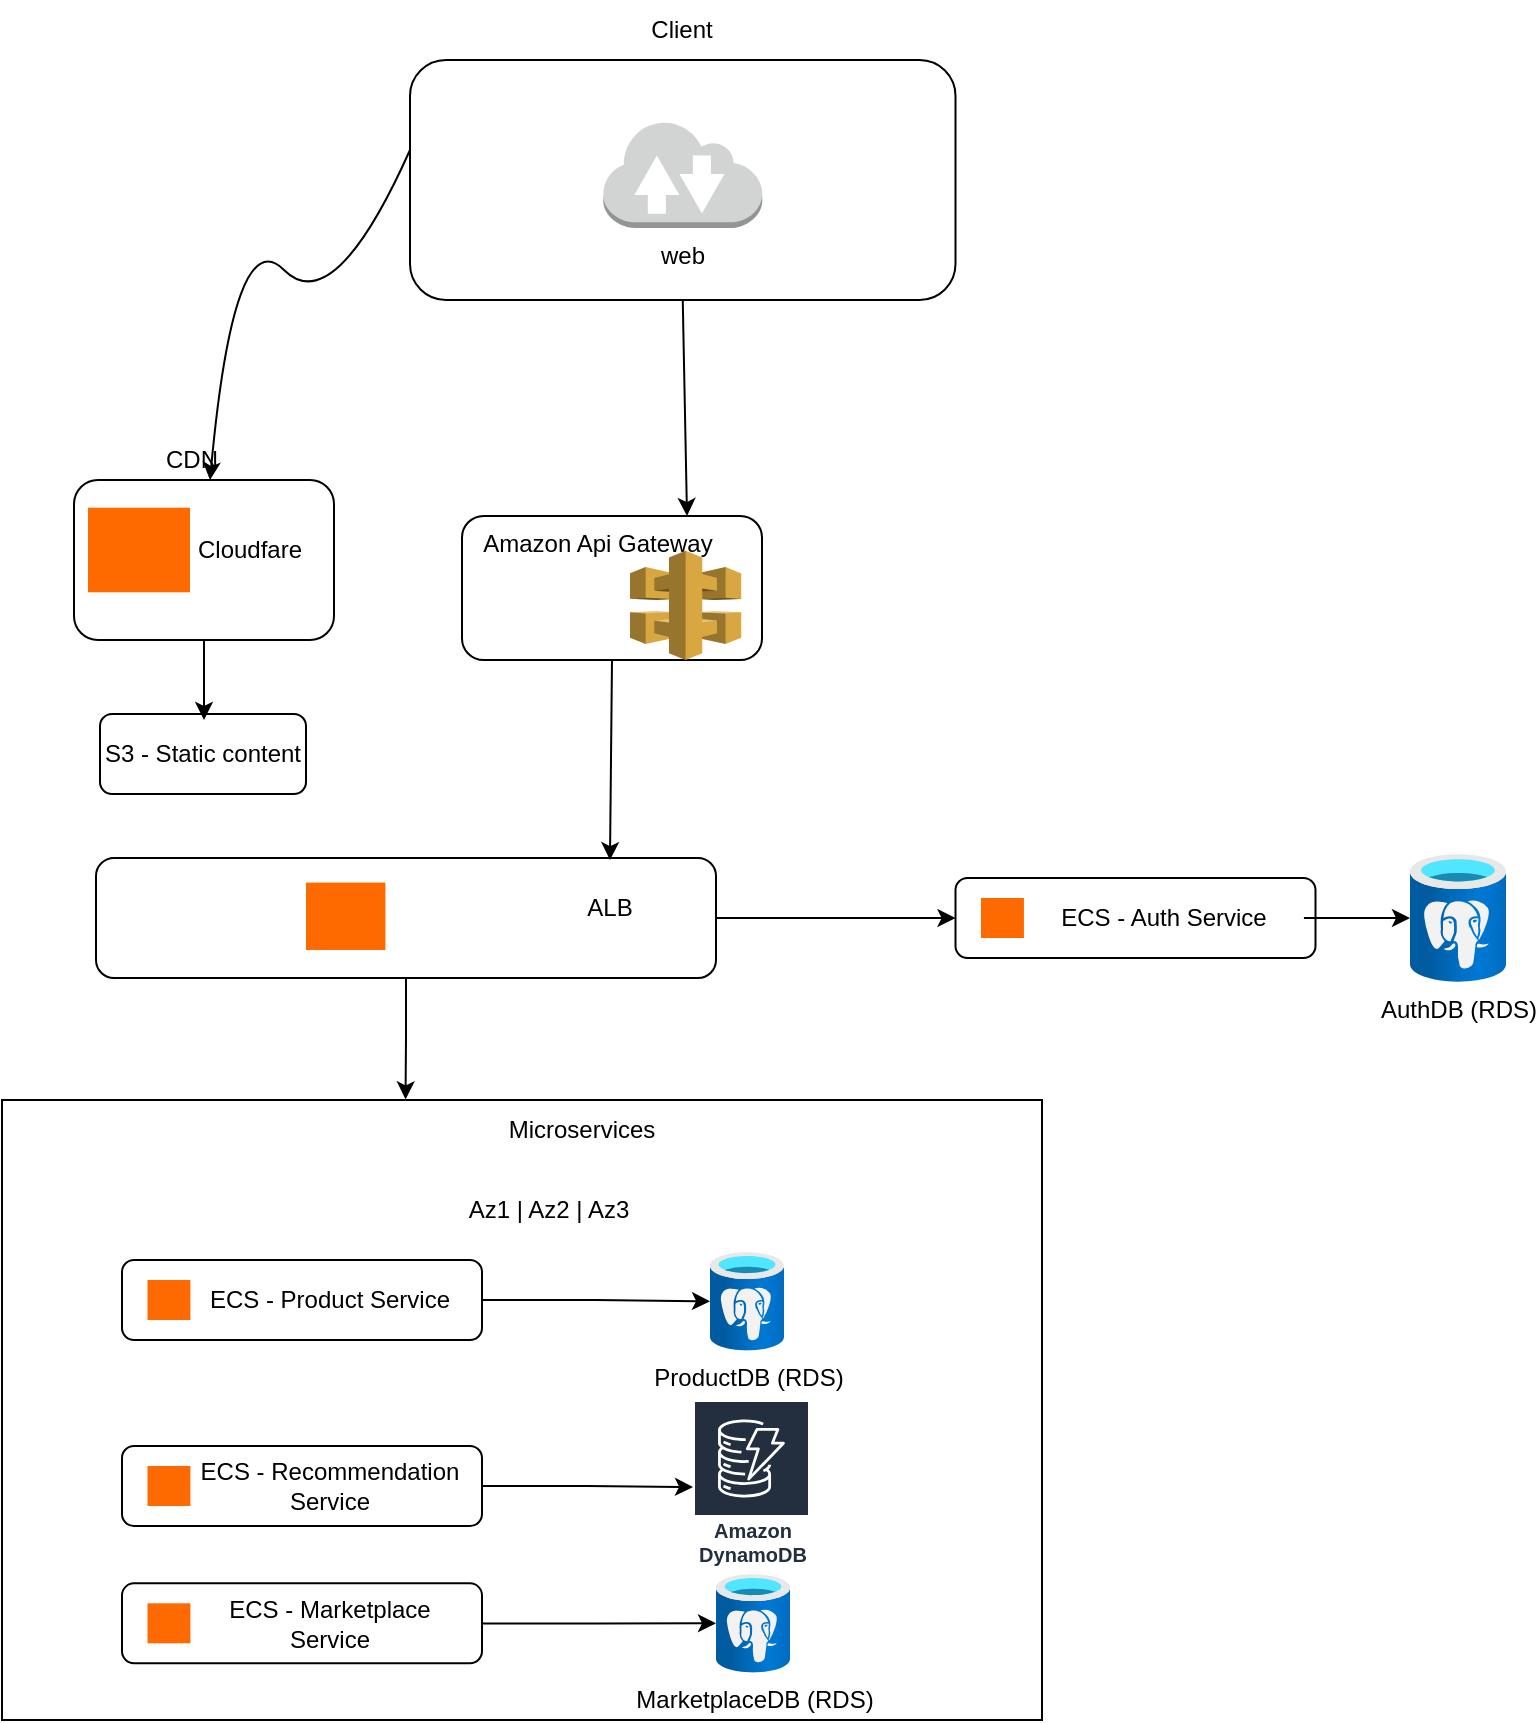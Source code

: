 <mxfile version="28.2.5">
  <diagram name="Page-1" id="uM2RWV-hZdUj_f4ezHtT">
    <mxGraphModel dx="1146" dy="1119" grid="1" gridSize="10" guides="1" tooltips="1" connect="1" arrows="1" fold="1" page="1" pageScale="1" pageWidth="850" pageHeight="1100" math="0" shadow="0">
      <root>
        <mxCell id="0" />
        <mxCell id="1" parent="0" />
        <mxCell id="gP5xzrsOw4okpKsFbW5q-6" value="" style="group;movable=1;resizable=1;rotatable=1;deletable=1;editable=1;locked=0;connectable=1;" parent="1" vertex="1" connectable="0">
          <mxGeometry x="240" width="272.75" height="150" as="geometry" />
        </mxCell>
        <mxCell id="gP5xzrsOw4okpKsFbW5q-4" value="" style="rounded=1;whiteSpace=wrap;html=1;fillColor=light-dark(#FFFFFF,transparent);movable=0;resizable=0;rotatable=0;deletable=0;editable=0;locked=1;connectable=0;" parent="gP5xzrsOw4okpKsFbW5q-6" vertex="1">
          <mxGeometry y="30" width="272.75" height="120" as="geometry" />
        </mxCell>
        <mxCell id="gP5xzrsOw4okpKsFbW5q-5" value="Client" style="text;html=1;align=center;verticalAlign=middle;whiteSpace=wrap;rounded=0;movable=1;resizable=1;rotatable=1;deletable=1;editable=1;locked=0;connectable=1;" parent="gP5xzrsOw4okpKsFbW5q-6" vertex="1">
          <mxGeometry x="106.12" width="60" height="30" as="geometry" />
        </mxCell>
        <mxCell id="Uxrc10yOzOFZdtbdVySu-6" value="web" style="outlineConnect=0;dashed=0;verticalLabelPosition=bottom;verticalAlign=top;align=center;html=1;shape=mxgraph.aws3.internet_2;fillColor=#D2D3D3;gradientColor=none;movable=0;resizable=0;rotatable=0;deletable=0;editable=0;locked=1;connectable=0;" parent="gP5xzrsOw4okpKsFbW5q-6" vertex="1">
          <mxGeometry x="96.63" y="60" width="79.5" height="54" as="geometry" />
        </mxCell>
        <mxCell id="gP5xzrsOw4okpKsFbW5q-7" value="" style="group;movable=1;resizable=1;rotatable=1;deletable=1;editable=1;locked=0;connectable=1;" parent="1" vertex="1" connectable="0">
          <mxGeometry x="266" y="240" width="157.91" height="90" as="geometry" />
        </mxCell>
        <mxCell id="gP5xzrsOw4okpKsFbW5q-8" value="" style="rounded=1;whiteSpace=wrap;html=1;fillColor=light-dark(#FFFFFF,transparent);movable=1;resizable=1;rotatable=1;deletable=1;editable=1;locked=0;connectable=1;" parent="gP5xzrsOw4okpKsFbW5q-7" vertex="1">
          <mxGeometry y="18" width="150.0" height="72" as="geometry" />
        </mxCell>
        <mxCell id="jouO6H_LiY6iLaxlUoP9-5" value="Amazon Api Gateway" style="text;html=1;align=center;verticalAlign=middle;whiteSpace=wrap;rounded=0;container=0;movable=1;resizable=1;rotatable=1;deletable=1;editable=1;locked=0;connectable=1;" vertex="1" parent="gP5xzrsOw4okpKsFbW5q-7">
          <mxGeometry x="-22.09" y="21.429" width="180.0" height="21.193" as="geometry" />
        </mxCell>
        <mxCell id="Uxrc10yOzOFZdtbdVySu-5" value="" style="outlineConnect=0;dashed=0;verticalLabelPosition=bottom;verticalAlign=top;align=center;html=1;shape=mxgraph.aws3.api_gateway;fillColor=#D9A741;gradientColor=none;container=0;movable=1;resizable=1;rotatable=1;deletable=1;editable=1;locked=0;connectable=1;" parent="gP5xzrsOw4okpKsFbW5q-7" vertex="1">
          <mxGeometry x="84.0" y="35.357" width="55.62" height="54.643" as="geometry" />
        </mxCell>
        <mxCell id="gP5xzrsOw4okpKsFbW5q-16" value="" style="endArrow=classic;html=1;rounded=0;exitX=0.5;exitY=1;exitDx=0;exitDy=0;entryX=0.75;entryY=0;entryDx=0;entryDy=0;movable=1;resizable=1;rotatable=1;deletable=1;editable=1;locked=0;connectable=1;" parent="1" source="gP5xzrsOw4okpKsFbW5q-4" target="gP5xzrsOw4okpKsFbW5q-8" edge="1">
          <mxGeometry width="50" height="50" relative="1" as="geometry">
            <mxPoint x="250" y="520" as="sourcePoint" />
            <mxPoint x="300" y="470" as="targetPoint" />
          </mxGeometry>
        </mxCell>
        <mxCell id="gP5xzrsOw4okpKsFbW5q-18" value="" style="group;movable=0;resizable=0;rotatable=0;deletable=0;editable=0;locked=1;connectable=0;" parent="1" vertex="1" connectable="0">
          <mxGeometry x="72" y="220" width="130" height="100" as="geometry" />
        </mxCell>
        <mxCell id="gP5xzrsOw4okpKsFbW5q-19" value="" style="rounded=1;whiteSpace=wrap;html=1;fillColor=light-dark(#FFFFFF,transparent);movable=0;resizable=0;rotatable=0;deletable=0;editable=0;locked=1;connectable=0;" parent="gP5xzrsOw4okpKsFbW5q-18" vertex="1">
          <mxGeometry y="20" width="130" height="80" as="geometry" />
        </mxCell>
        <mxCell id="gP5xzrsOw4okpKsFbW5q-22" value="Cloudfare" style="text;html=1;align=center;verticalAlign=middle;whiteSpace=wrap;rounded=0;movable=0;resizable=0;rotatable=0;deletable=0;editable=0;locked=1;connectable=0;" parent="gP5xzrsOw4okpKsFbW5q-18" vertex="1">
          <mxGeometry x="58" y="40" width="60" height="30" as="geometry" />
        </mxCell>
        <mxCell id="gP5xzrsOw4okpKsFbW5q-20" value="CDN" style="text;html=1;align=center;verticalAlign=middle;whiteSpace=wrap;rounded=0;movable=0;resizable=0;rotatable=0;deletable=0;editable=0;locked=1;connectable=0;" parent="gP5xzrsOw4okpKsFbW5q-18" vertex="1">
          <mxGeometry x="46.017" width="25.958" height="20" as="geometry" />
        </mxCell>
        <mxCell id="gP5xzrsOw4okpKsFbW5q-23" value="" style="points=[];aspect=fixed;html=1;align=center;shadow=0;dashed=0;fillColor=#FF6A00;strokeColor=none;shape=mxgraph.alibaba_cloud.cdn_content_distribution_network;movable=0;resizable=0;rotatable=0;deletable=0;editable=0;locked=1;connectable=0;" parent="gP5xzrsOw4okpKsFbW5q-18" vertex="1">
          <mxGeometry x="7" y="33.85" width="51" height="42.3" as="geometry" />
        </mxCell>
        <mxCell id="gP5xzrsOw4okpKsFbW5q-30" value="S3 - Static content" style="rounded=1;whiteSpace=wrap;html=1;movable=1;resizable=1;rotatable=1;deletable=1;editable=1;locked=0;connectable=1;" parent="1" vertex="1">
          <mxGeometry x="85" y="357" width="103" height="40" as="geometry" />
        </mxCell>
        <mxCell id="gP5xzrsOw4okpKsFbW5q-32" value="" style="endArrow=classic;html=1;rounded=0;movable=1;resizable=1;rotatable=1;deletable=1;editable=1;locked=0;connectable=1;" parent="1" edge="1">
          <mxGeometry width="50" height="50" relative="1" as="geometry">
            <mxPoint x="137" y="320" as="sourcePoint" />
            <mxPoint x="137" y="360" as="targetPoint" />
          </mxGeometry>
        </mxCell>
        <mxCell id="gP5xzrsOw4okpKsFbW5q-35" value="" style="curved=1;endArrow=classic;html=1;rounded=0;exitX=0;exitY=0.5;exitDx=0;exitDy=0;movable=1;resizable=1;rotatable=1;deletable=1;editable=1;locked=0;connectable=1;" parent="1" source="gP5xzrsOw4okpKsFbW5q-6" edge="1">
          <mxGeometry width="50" height="50" relative="1" as="geometry">
            <mxPoint x="152" y="160" as="sourcePoint" />
            <mxPoint x="140" y="240" as="targetPoint" />
            <Array as="points">
              <mxPoint x="202" y="160" />
              <mxPoint x="152" y="110" />
            </Array>
          </mxGeometry>
        </mxCell>
        <mxCell id="jouO6H_LiY6iLaxlUoP9-16" value="" style="edgeStyle=orthogonalEdgeStyle;rounded=0;orthogonalLoop=1;jettySize=auto;html=1;" edge="1" parent="1" source="gP5xzrsOw4okpKsFbW5q-36" target="jouO6H_LiY6iLaxlUoP9-11">
          <mxGeometry relative="1" as="geometry" />
        </mxCell>
        <mxCell id="gP5xzrsOw4okpKsFbW5q-36" value="" style="rounded=1;whiteSpace=wrap;html=1;fillColor=light-dark(#FFFFFF,transparent);movable=1;resizable=1;rotatable=1;deletable=1;editable=1;locked=0;connectable=1;" parent="1" vertex="1">
          <mxGeometry x="83" y="429" width="310" height="60" as="geometry" />
        </mxCell>
        <mxCell id="gP5xzrsOw4okpKsFbW5q-41" value="" style="endArrow=classic;html=1;rounded=0;exitX=0.5;exitY=1;exitDx=0;exitDy=0;entryX=0.829;entryY=0.017;entryDx=0;entryDy=0;entryPerimeter=0;movable=0;resizable=0;rotatable=0;deletable=0;editable=0;locked=1;connectable=0;" parent="1" source="gP5xzrsOw4okpKsFbW5q-8" target="gP5xzrsOw4okpKsFbW5q-36" edge="1">
          <mxGeometry width="50" height="50" relative="1" as="geometry">
            <mxPoint x="250" y="520" as="sourcePoint" />
            <mxPoint x="300" y="470" as="targetPoint" />
          </mxGeometry>
        </mxCell>
        <mxCell id="gP5xzrsOw4okpKsFbW5q-48" value="" style="whiteSpace=wrap;html=1;fillColor=light-dark(#FFFFFF,transparent);movable=1;resizable=1;rotatable=1;deletable=1;editable=1;locked=0;connectable=1;" parent="1" vertex="1">
          <mxGeometry x="36" y="550" width="520" height="310" as="geometry" />
        </mxCell>
        <mxCell id="gP5xzrsOw4okpKsFbW5q-52" value="Microservices" style="text;html=1;align=center;verticalAlign=middle;whiteSpace=wrap;rounded=0;movable=0;resizable=0;rotatable=0;deletable=0;editable=0;locked=1;connectable=0;" parent="1" vertex="1">
          <mxGeometry x="276" y="550" width="100" height="30" as="geometry" />
        </mxCell>
        <mxCell id="jouO6H_LiY6iLaxlUoP9-20" value="" style="edgeStyle=orthogonalEdgeStyle;rounded=0;orthogonalLoop=1;jettySize=auto;html=1;" edge="1" parent="1" source="gP5xzrsOw4okpKsFbW5q-55" target="jouO6H_LiY6iLaxlUoP9-18">
          <mxGeometry relative="1" as="geometry" />
        </mxCell>
        <mxCell id="gP5xzrsOw4okpKsFbW5q-55" value="" style="group;movable=1;resizable=1;rotatable=1;deletable=1;editable=1;locked=0;connectable=1;" parent="1" vertex="1" connectable="0">
          <mxGeometry x="96" y="630" width="180" height="40" as="geometry" />
        </mxCell>
        <mxCell id="gP5xzrsOw4okpKsFbW5q-49" value="" style="rounded=1;whiteSpace=wrap;html=1;fillColor=light-dark(#FFFFFF,transparent);movable=0;resizable=0;rotatable=0;deletable=0;editable=0;locked=1;connectable=0;" parent="gP5xzrsOw4okpKsFbW5q-55" vertex="1">
          <mxGeometry width="180" height="40" as="geometry" />
        </mxCell>
        <mxCell id="gP5xzrsOw4okpKsFbW5q-50" value="" style="points=[];aspect=fixed;html=1;align=center;shadow=0;dashed=0;fillColor=#FF6A00;strokeColor=none;shape=mxgraph.alibaba_cloud.ecs_elastic_compute_service;movable=0;resizable=0;rotatable=0;deletable=0;editable=0;locked=1;connectable=0;" parent="gP5xzrsOw4okpKsFbW5q-55" vertex="1">
          <mxGeometry x="12.75" y="10" width="21.46" height="20" as="geometry" />
        </mxCell>
        <mxCell id="gP5xzrsOw4okpKsFbW5q-51" value="ECS - Product Service" style="text;html=1;align=center;verticalAlign=middle;whiteSpace=wrap;rounded=0;movable=0;resizable=0;rotatable=0;deletable=0;editable=0;locked=1;connectable=0;" parent="gP5xzrsOw4okpKsFbW5q-55" vertex="1">
          <mxGeometry x="34.21" y="5" width="140" height="30" as="geometry" />
        </mxCell>
        <mxCell id="gP5xzrsOw4okpKsFbW5q-56" value="Az1 | Az2 | Az3" style="text;html=1;align=center;verticalAlign=middle;whiteSpace=wrap;rounded=0;movable=1;resizable=1;rotatable=1;deletable=1;editable=1;locked=0;connectable=1;" parent="1" vertex="1">
          <mxGeometry x="240" y="590" width="139" height="30" as="geometry" />
        </mxCell>
        <mxCell id="jouO6H_LiY6iLaxlUoP9-21" value="" style="edgeStyle=orthogonalEdgeStyle;rounded=0;orthogonalLoop=1;jettySize=auto;html=1;" edge="1" parent="1" source="gP5xzrsOw4okpKsFbW5q-61" target="jouO6H_LiY6iLaxlUoP9-19">
          <mxGeometry relative="1" as="geometry" />
        </mxCell>
        <mxCell id="gP5xzrsOw4okpKsFbW5q-61" value="" style="group;movable=1;resizable=1;rotatable=1;deletable=1;editable=1;locked=0;connectable=1;" parent="1" vertex="1" connectable="0">
          <mxGeometry x="96" y="791.66" width="180" height="40" as="geometry" />
        </mxCell>
        <mxCell id="gP5xzrsOw4okpKsFbW5q-62" value="" style="rounded=1;whiteSpace=wrap;html=1;fillColor=light-dark(#FFFFFF,transparent);movable=0;resizable=0;rotatable=0;deletable=0;editable=0;locked=1;connectable=0;" parent="gP5xzrsOw4okpKsFbW5q-61" vertex="1">
          <mxGeometry width="180" height="40" as="geometry" />
        </mxCell>
        <mxCell id="gP5xzrsOw4okpKsFbW5q-63" value="" style="points=[];aspect=fixed;html=1;align=center;shadow=0;dashed=0;fillColor=#FF6A00;strokeColor=none;shape=mxgraph.alibaba_cloud.ecs_elastic_compute_service;movable=0;resizable=0;rotatable=0;deletable=0;editable=0;locked=1;connectable=0;" parent="gP5xzrsOw4okpKsFbW5q-61" vertex="1">
          <mxGeometry x="12.75" y="10" width="21.46" height="20" as="geometry" />
        </mxCell>
        <mxCell id="gP5xzrsOw4okpKsFbW5q-64" value="ECS - Marketplace Service" style="text;html=1;align=center;verticalAlign=middle;whiteSpace=wrap;rounded=0;movable=0;resizable=0;rotatable=0;deletable=0;editable=0;locked=1;connectable=0;" parent="gP5xzrsOw4okpKsFbW5q-61" vertex="1">
          <mxGeometry x="34.21" y="5" width="140" height="30" as="geometry" />
        </mxCell>
        <mxCell id="jouO6H_LiY6iLaxlUoP9-24" value="" style="edgeStyle=orthogonalEdgeStyle;rounded=0;orthogonalLoop=1;jettySize=auto;html=1;" edge="1" parent="1" source="jouO6H_LiY6iLaxlUoP9-1" target="jouO6H_LiY6iLaxlUoP9-22">
          <mxGeometry relative="1" as="geometry" />
        </mxCell>
        <mxCell id="jouO6H_LiY6iLaxlUoP9-1" value="" style="group;movable=1;resizable=1;rotatable=1;deletable=1;editable=1;locked=0;connectable=1;" vertex="1" connectable="0" parent="1">
          <mxGeometry x="96" y="723" width="180" height="40" as="geometry" />
        </mxCell>
        <mxCell id="jouO6H_LiY6iLaxlUoP9-2" value="" style="rounded=1;whiteSpace=wrap;html=1;fillColor=light-dark(#FFFFFF,transparent);movable=0;resizable=0;rotatable=0;deletable=0;editable=0;locked=1;connectable=0;" vertex="1" parent="jouO6H_LiY6iLaxlUoP9-1">
          <mxGeometry width="180" height="40" as="geometry" />
        </mxCell>
        <mxCell id="jouO6H_LiY6iLaxlUoP9-3" value="" style="points=[];aspect=fixed;html=1;align=center;shadow=0;dashed=0;fillColor=#FF6A00;strokeColor=none;shape=mxgraph.alibaba_cloud.ecs_elastic_compute_service;movable=0;resizable=0;rotatable=0;deletable=0;editable=0;locked=1;connectable=0;" vertex="1" parent="jouO6H_LiY6iLaxlUoP9-1">
          <mxGeometry x="12.75" y="10" width="21.46" height="20" as="geometry" />
        </mxCell>
        <mxCell id="jouO6H_LiY6iLaxlUoP9-4" value="ECS - Recommendation Service" style="text;html=1;align=center;verticalAlign=middle;whiteSpace=wrap;rounded=0;movable=1;resizable=1;rotatable=1;deletable=1;editable=1;locked=0;connectable=1;" vertex="1" parent="jouO6H_LiY6iLaxlUoP9-1">
          <mxGeometry x="34.21" y="5" width="140" height="30" as="geometry" />
        </mxCell>
        <mxCell id="jouO6H_LiY6iLaxlUoP9-7" value="ALB" style="text;html=1;align=center;verticalAlign=middle;whiteSpace=wrap;rounded=0;movable=1;resizable=1;rotatable=1;deletable=1;editable=1;locked=0;connectable=1;" vertex="1" parent="1">
          <mxGeometry x="310" y="441.3" width="60" height="25.2" as="geometry" />
        </mxCell>
        <mxCell id="jouO6H_LiY6iLaxlUoP9-8" value="" style="points=[];aspect=fixed;html=1;align=center;shadow=0;dashed=0;fillColor=#FF6A00;strokeColor=none;shape=mxgraph.alibaba_cloud.alb_application_load_balancer_01;movable=1;resizable=1;rotatable=1;deletable=1;editable=1;locked=0;connectable=1;" vertex="1" parent="1">
          <mxGeometry x="188" y="441.3" width="39.715" height="33.684" as="geometry" />
        </mxCell>
        <mxCell id="jouO6H_LiY6iLaxlUoP9-10" value="" style="group;movable=1;resizable=1;rotatable=1;deletable=1;editable=1;locked=0;connectable=1;" vertex="1" connectable="0" parent="1">
          <mxGeometry x="512.75" y="439" width="180" height="40" as="geometry" />
        </mxCell>
        <mxCell id="jouO6H_LiY6iLaxlUoP9-11" value="" style="rounded=1;whiteSpace=wrap;html=1;fillColor=light-dark(#FFFFFF,transparent);movable=1;resizable=1;rotatable=1;deletable=1;editable=1;locked=0;connectable=1;" vertex="1" parent="jouO6H_LiY6iLaxlUoP9-10">
          <mxGeometry width="180" height="40" as="geometry" />
        </mxCell>
        <mxCell id="jouO6H_LiY6iLaxlUoP9-12" value="" style="points=[];aspect=fixed;html=1;align=center;shadow=0;dashed=0;fillColor=#FF6A00;strokeColor=none;shape=mxgraph.alibaba_cloud.ecs_elastic_compute_service;movable=1;resizable=1;rotatable=1;deletable=1;editable=1;locked=0;connectable=1;" vertex="1" parent="jouO6H_LiY6iLaxlUoP9-10">
          <mxGeometry x="12.75" y="10" width="21.46" height="20" as="geometry" />
        </mxCell>
        <mxCell id="jouO6H_LiY6iLaxlUoP9-13" value="ECS - Auth Service" style="text;html=1;align=center;verticalAlign=middle;whiteSpace=wrap;rounded=0;movable=1;resizable=1;rotatable=1;deletable=1;editable=1;locked=0;connectable=1;" vertex="1" parent="jouO6H_LiY6iLaxlUoP9-10">
          <mxGeometry x="34.21" y="5" width="140" height="30" as="geometry" />
        </mxCell>
        <mxCell id="jouO6H_LiY6iLaxlUoP9-15" value="AuthDB (RDS)" style="image;aspect=fixed;html=1;points=[];align=center;fontSize=12;image=img/lib/azure2/databases/Azure_Database_PostgreSQL_Server.svg;" vertex="1" parent="1">
          <mxGeometry x="740" y="427" width="48" height="64" as="geometry" />
        </mxCell>
        <mxCell id="jouO6H_LiY6iLaxlUoP9-18" value="ProductDB (RDS)" style="image;aspect=fixed;html=1;points=[];align=center;fontSize=12;image=img/lib/azure2/databases/Azure_Database_PostgreSQL_Server.svg;" vertex="1" parent="1">
          <mxGeometry x="390" y="626" width="37" height="49.33" as="geometry" />
        </mxCell>
        <mxCell id="jouO6H_LiY6iLaxlUoP9-19" value="MarketplaceDB (RDS)" style="image;aspect=fixed;html=1;points=[];align=center;fontSize=12;image=img/lib/azure2/databases/Azure_Database_PostgreSQL_Server.svg;" vertex="1" parent="1">
          <mxGeometry x="393" y="787" width="37" height="49.33" as="geometry" />
        </mxCell>
        <mxCell id="jouO6H_LiY6iLaxlUoP9-22" value="Amazon DynamoDB" style="sketch=0;outlineConnect=0;fontColor=#232F3E;gradientColor=none;strokeColor=#ffffff;fillColor=#232F3E;dashed=0;verticalLabelPosition=middle;verticalAlign=bottom;align=center;html=1;whiteSpace=wrap;fontSize=10;fontStyle=1;spacing=3;shape=mxgraph.aws4.productIcon;prIcon=mxgraph.aws4.dynamodb;" vertex="1" parent="1">
          <mxGeometry x="381.5" y="700" width="58.5" height="87" as="geometry" />
        </mxCell>
        <mxCell id="jouO6H_LiY6iLaxlUoP9-26" value="" style="edgeStyle=orthogonalEdgeStyle;rounded=0;orthogonalLoop=1;jettySize=auto;html=1;" edge="1" parent="1" source="jouO6H_LiY6iLaxlUoP9-13" target="jouO6H_LiY6iLaxlUoP9-15">
          <mxGeometry relative="1" as="geometry" />
        </mxCell>
        <mxCell id="jouO6H_LiY6iLaxlUoP9-31" style="edgeStyle=orthogonalEdgeStyle;rounded=0;orthogonalLoop=1;jettySize=auto;html=1;exitX=0.5;exitY=1;exitDx=0;exitDy=0;entryX=0.388;entryY=-0.001;entryDx=0;entryDy=0;entryPerimeter=0;" edge="1" parent="1" source="gP5xzrsOw4okpKsFbW5q-36" target="gP5xzrsOw4okpKsFbW5q-48">
          <mxGeometry relative="1" as="geometry" />
        </mxCell>
      </root>
    </mxGraphModel>
  </diagram>
</mxfile>

